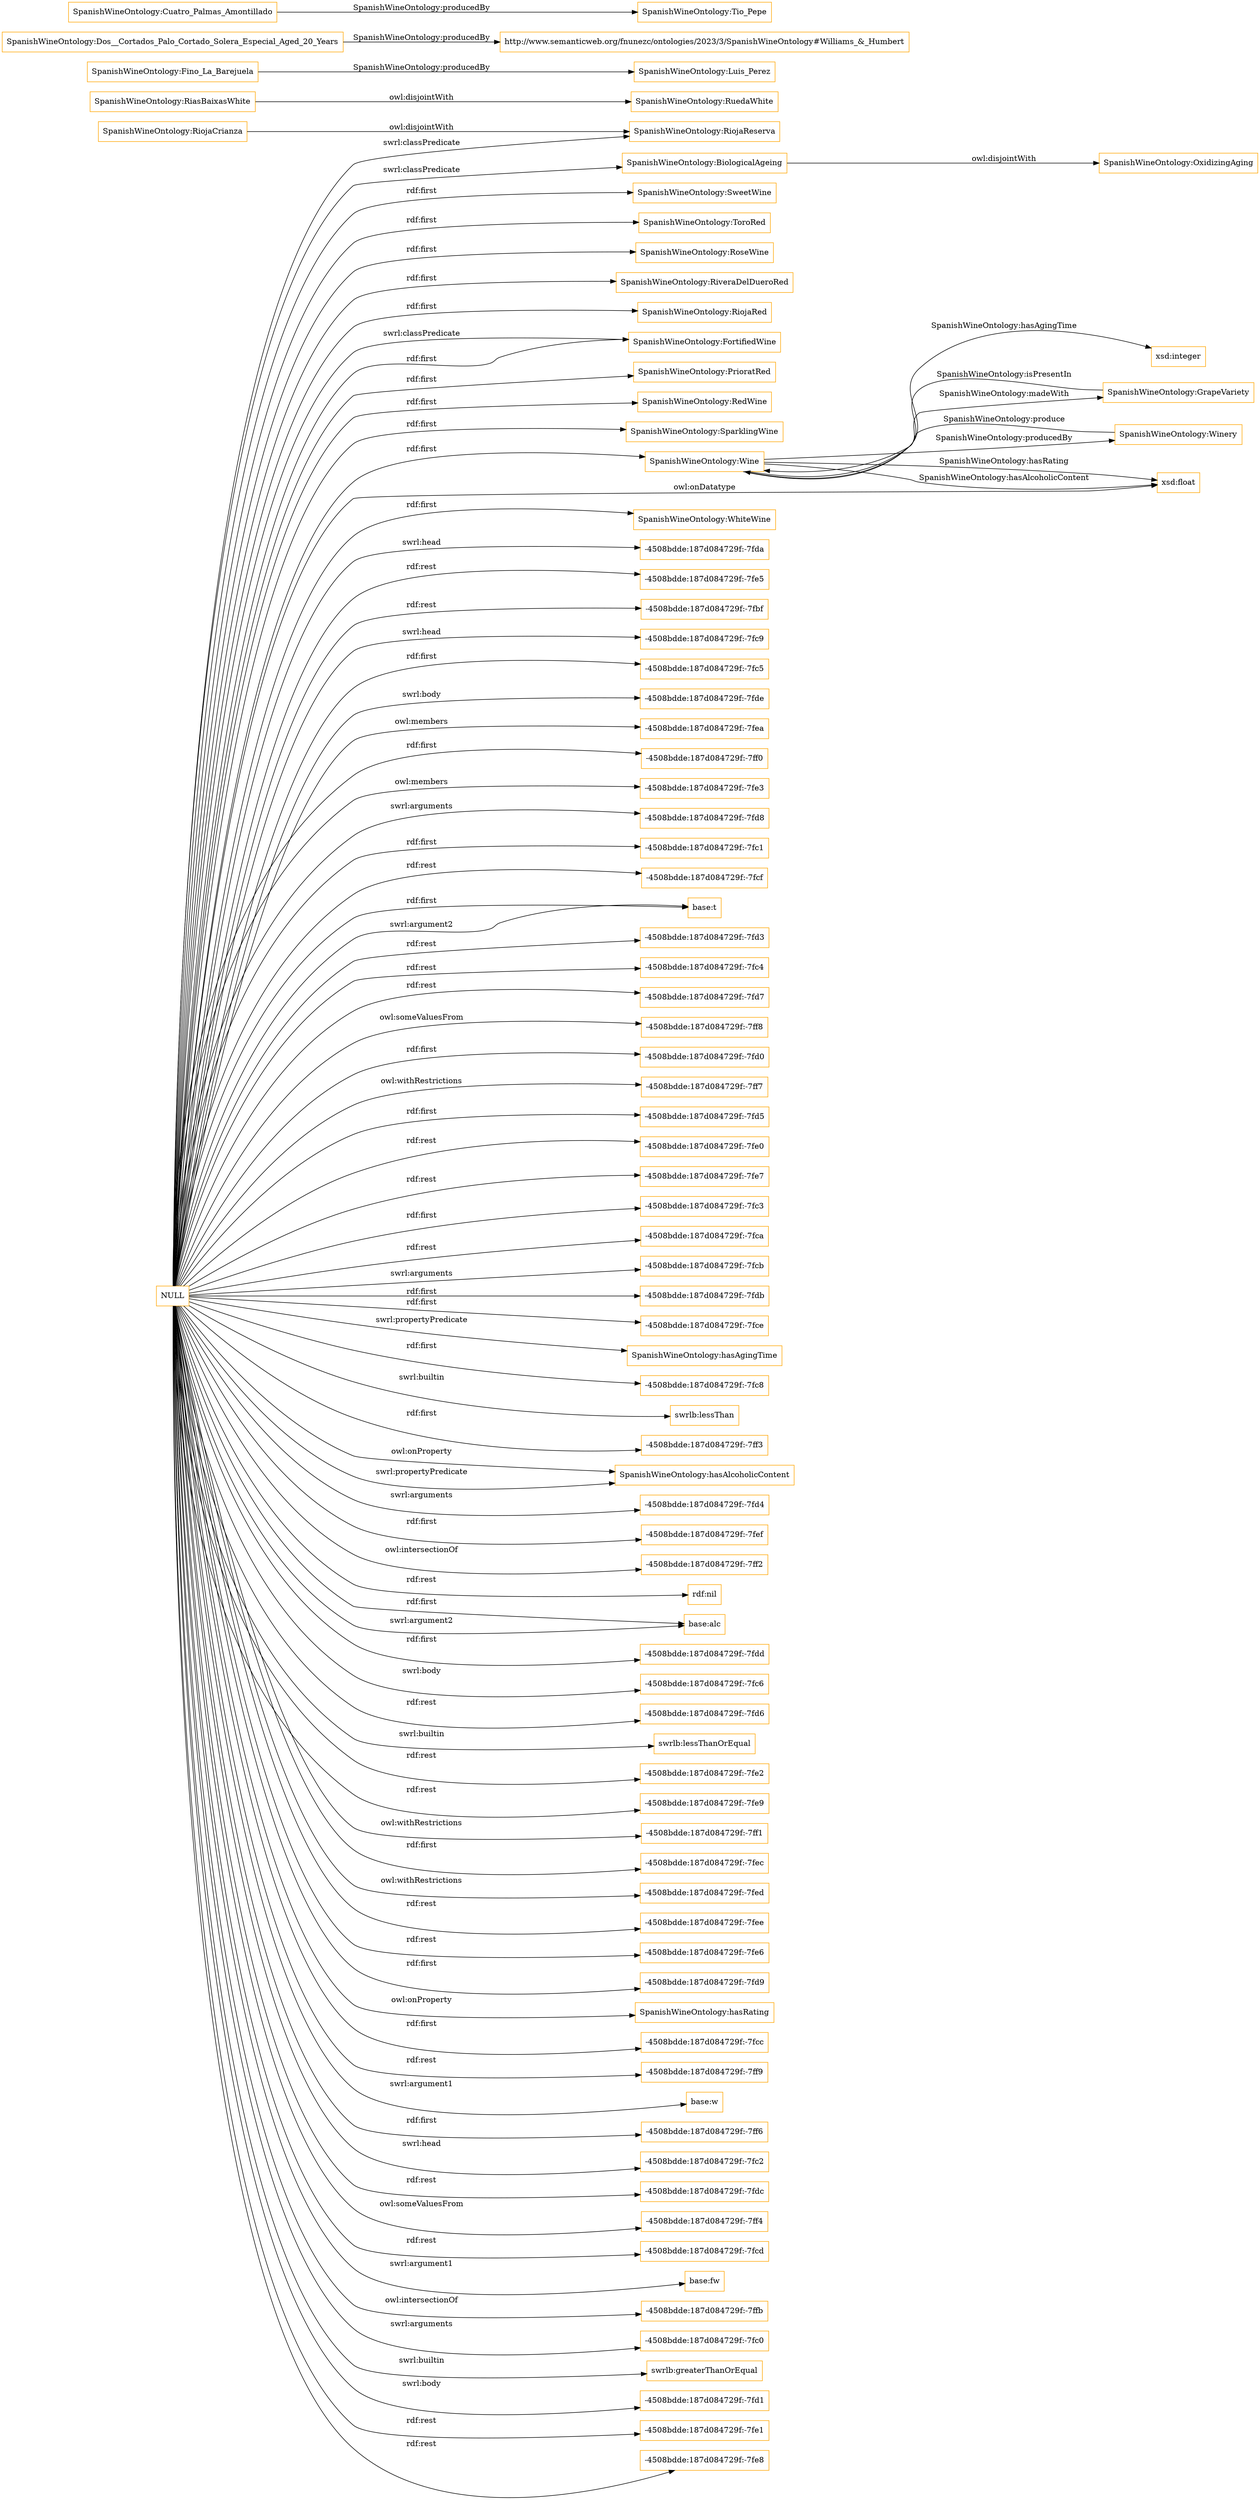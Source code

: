 digraph ar2dtool_diagram { 
rankdir=LR;
size="1501"
node [shape = rectangle, color="orange"]; "SpanishWineOntology:OxidizingAging" "SpanishWineOntology:GrapeVariety" "SpanishWineOntology:RiasBaixasWhite" "SpanishWineOntology:SweetWine" "SpanishWineOntology:ToroRed" "SpanishWineOntology:RoseWine" "SpanishWineOntology:RiveraDelDueroRed" "SpanishWineOntology:RiojaRed" "SpanishWineOntology:RuedaWhite" "SpanishWineOntology:FortifiedWine" "SpanishWineOntology:PrioratRed" "SpanishWineOntology:RedWine" "SpanishWineOntology:SparklingWine" "SpanishWineOntology:Wine" "SpanishWineOntology:RiojaCrianza" "SpanishWineOntology:WhiteWine" "SpanishWineOntology:Winery" "SpanishWineOntology:RiojaReserva" "SpanishWineOntology:BiologicalAgeing" ; /*classes style*/
	"SpanishWineOntology:BiologicalAgeing" -> "SpanishWineOntology:OxidizingAging" [ label = "owl:disjointWith" ];
	"SpanishWineOntology:Fino_La_Barejuela" -> "SpanishWineOntology:Luis_Perez" [ label = "SpanishWineOntology:producedBy" ];
	"SpanishWineOntology:RiojaCrianza" -> "SpanishWineOntology:RiojaReserva" [ label = "owl:disjointWith" ];
	"SpanishWineOntology:RiasBaixasWhite" -> "SpanishWineOntology:RuedaWhite" [ label = "owl:disjointWith" ];
	"SpanishWineOntology:Dos__Cortados_Palo_Cortado_Solera_Especial_Aged_20_Years" -> "http://www.semanticweb.org/fnunezc/ontologies/2023/3/SpanishWineOntology#Williams_&_Humbert" [ label = "SpanishWineOntology:producedBy" ];
	"SpanishWineOntology:Cuatro_Palmas_Amontillado" -> "SpanishWineOntology:Tio_Pepe" [ label = "SpanishWineOntology:producedBy" ];
	"NULL" -> "-4508bdde:187d084729f:-7fe5" [ label = "rdf:rest" ];
	"NULL" -> "-4508bdde:187d084729f:-7fbf" [ label = "rdf:rest" ];
	"NULL" -> "-4508bdde:187d084729f:-7fc9" [ label = "swrl:head" ];
	"NULL" -> "-4508bdde:187d084729f:-7fc5" [ label = "rdf:first" ];
	"NULL" -> "SpanishWineOntology:Wine" [ label = "rdf:first" ];
	"NULL" -> "-4508bdde:187d084729f:-7fde" [ label = "swrl:body" ];
	"NULL" -> "SpanishWineOntology:RoseWine" [ label = "rdf:first" ];
	"NULL" -> "-4508bdde:187d084729f:-7fea" [ label = "owl:members" ];
	"NULL" -> "-4508bdde:187d084729f:-7ff0" [ label = "rdf:first" ];
	"NULL" -> "-4508bdde:187d084729f:-7fe3" [ label = "owl:members" ];
	"NULL" -> "-4508bdde:187d084729f:-7fd8" [ label = "swrl:arguments" ];
	"NULL" -> "-4508bdde:187d084729f:-7fc1" [ label = "rdf:first" ];
	"NULL" -> "-4508bdde:187d084729f:-7fcf" [ label = "rdf:rest" ];
	"NULL" -> "base:t" [ label = "rdf:first" ];
	"NULL" -> "SpanishWineOntology:FortifiedWine" [ label = "swrl:classPredicate" ];
	"NULL" -> "SpanishWineOntology:FortifiedWine" [ label = "rdf:first" ];
	"NULL" -> "-4508bdde:187d084729f:-7fd3" [ label = "rdf:rest" ];
	"NULL" -> "-4508bdde:187d084729f:-7fc4" [ label = "rdf:rest" ];
	"NULL" -> "-4508bdde:187d084729f:-7fd7" [ label = "rdf:rest" ];
	"NULL" -> "-4508bdde:187d084729f:-7ff8" [ label = "owl:someValuesFrom" ];
	"NULL" -> "-4508bdde:187d084729f:-7fd0" [ label = "rdf:first" ];
	"NULL" -> "-4508bdde:187d084729f:-7ff7" [ label = "owl:withRestrictions" ];
	"NULL" -> "SpanishWineOntology:SweetWine" [ label = "rdf:first" ];
	"NULL" -> "-4508bdde:187d084729f:-7fd5" [ label = "rdf:first" ];
	"NULL" -> "-4508bdde:187d084729f:-7fe0" [ label = "rdf:rest" ];
	"NULL" -> "-4508bdde:187d084729f:-7fe7" [ label = "rdf:rest" ];
	"NULL" -> "-4508bdde:187d084729f:-7fc3" [ label = "rdf:first" ];
	"NULL" -> "-4508bdde:187d084729f:-7fca" [ label = "rdf:rest" ];
	"NULL" -> "-4508bdde:187d084729f:-7fcb" [ label = "swrl:arguments" ];
	"NULL" -> "-4508bdde:187d084729f:-7fdb" [ label = "rdf:first" ];
	"NULL" -> "-4508bdde:187d084729f:-7fce" [ label = "rdf:first" ];
	"NULL" -> "base:t" [ label = "swrl:argument2" ];
	"NULL" -> "SpanishWineOntology:hasAgingTime" [ label = "swrl:propertyPredicate" ];
	"NULL" -> "SpanishWineOntology:RedWine" [ label = "rdf:first" ];
	"NULL" -> "-4508bdde:187d084729f:-7fc8" [ label = "rdf:first" ];
	"NULL" -> "xsd:float" [ label = "owl:onDatatype" ];
	"NULL" -> "SpanishWineOntology:SparklingWine" [ label = "rdf:first" ];
	"NULL" -> "swrlb:lessThan" [ label = "swrl:builtin" ];
	"NULL" -> "-4508bdde:187d084729f:-7ff3" [ label = "rdf:first" ];
	"NULL" -> "SpanishWineOntology:RiveraDelDueroRed" [ label = "rdf:first" ];
	"NULL" -> "SpanishWineOntology:hasAlcoholicContent" [ label = "owl:onProperty" ];
	"NULL" -> "-4508bdde:187d084729f:-7fd4" [ label = "swrl:arguments" ];
	"NULL" -> "-4508bdde:187d084729f:-7fef" [ label = "rdf:first" ];
	"NULL" -> "SpanishWineOntology:PrioratRed" [ label = "rdf:first" ];
	"NULL" -> "-4508bdde:187d084729f:-7ff2" [ label = "owl:intersectionOf" ];
	"NULL" -> "rdf:nil" [ label = "rdf:rest" ];
	"NULL" -> "base:alc" [ label = "rdf:first" ];
	"NULL" -> "-4508bdde:187d084729f:-7fdd" [ label = "rdf:first" ];
	"NULL" -> "-4508bdde:187d084729f:-7fc6" [ label = "swrl:body" ];
	"NULL" -> "-4508bdde:187d084729f:-7fd6" [ label = "rdf:rest" ];
	"NULL" -> "SpanishWineOntology:WhiteWine" [ label = "rdf:first" ];
	"NULL" -> "swrlb:lessThanOrEqual" [ label = "swrl:builtin" ];
	"NULL" -> "SpanishWineOntology:RiojaReserva" [ label = "swrl:classPredicate" ];
	"NULL" -> "-4508bdde:187d084729f:-7fe2" [ label = "rdf:rest" ];
	"NULL" -> "-4508bdde:187d084729f:-7fe9" [ label = "rdf:rest" ];
	"NULL" -> "-4508bdde:187d084729f:-7ff1" [ label = "owl:withRestrictions" ];
	"NULL" -> "-4508bdde:187d084729f:-7fec" [ label = "rdf:first" ];
	"NULL" -> "-4508bdde:187d084729f:-7fed" [ label = "owl:withRestrictions" ];
	"NULL" -> "-4508bdde:187d084729f:-7fee" [ label = "rdf:rest" ];
	"NULL" -> "-4508bdde:187d084729f:-7fe6" [ label = "rdf:rest" ];
	"NULL" -> "-4508bdde:187d084729f:-7fd9" [ label = "rdf:first" ];
	"NULL" -> "SpanishWineOntology:hasRating" [ label = "owl:onProperty" ];
	"NULL" -> "-4508bdde:187d084729f:-7fcc" [ label = "rdf:first" ];
	"NULL" -> "-4508bdde:187d084729f:-7ff9" [ label = "rdf:rest" ];
	"NULL" -> "base:w" [ label = "swrl:argument1" ];
	"NULL" -> "-4508bdde:187d084729f:-7ff6" [ label = "rdf:first" ];
	"NULL" -> "-4508bdde:187d084729f:-7fc2" [ label = "swrl:head" ];
	"NULL" -> "-4508bdde:187d084729f:-7fdc" [ label = "rdf:rest" ];
	"NULL" -> "-4508bdde:187d084729f:-7ff4" [ label = "owl:someValuesFrom" ];
	"NULL" -> "base:alc" [ label = "swrl:argument2" ];
	"NULL" -> "-4508bdde:187d084729f:-7fcd" [ label = "rdf:rest" ];
	"NULL" -> "SpanishWineOntology:hasAlcoholicContent" [ label = "swrl:propertyPredicate" ];
	"NULL" -> "base:fw" [ label = "swrl:argument1" ];
	"NULL" -> "-4508bdde:187d084729f:-7ffb" [ label = "owl:intersectionOf" ];
	"NULL" -> "-4508bdde:187d084729f:-7fc0" [ label = "swrl:arguments" ];
	"NULL" -> "swrlb:greaterThanOrEqual" [ label = "swrl:builtin" ];
	"NULL" -> "-4508bdde:187d084729f:-7fd1" [ label = "swrl:body" ];
	"NULL" -> "SpanishWineOntology:ToroRed" [ label = "rdf:first" ];
	"NULL" -> "SpanishWineOntology:BiologicalAgeing" [ label = "swrl:classPredicate" ];
	"NULL" -> "-4508bdde:187d084729f:-7fe1" [ label = "rdf:rest" ];
	"NULL" -> "SpanishWineOntology:RiojaRed" [ label = "rdf:first" ];
	"NULL" -> "-4508bdde:187d084729f:-7fe8" [ label = "rdf:rest" ];
	"NULL" -> "-4508bdde:187d084729f:-7fda" [ label = "swrl:head" ];
	"SpanishWineOntology:Winery" -> "SpanishWineOntology:Wine" [ label = "SpanishWineOntology:produce" ];
	"SpanishWineOntology:Wine" -> "xsd:float" [ label = "SpanishWineOntology:hasAlcoholicContent" ];
	"SpanishWineOntology:Wine" -> "xsd:integer" [ label = "SpanishWineOntology:hasAgingTime" ];
	"SpanishWineOntology:Wine" -> "SpanishWineOntology:GrapeVariety" [ label = "SpanishWineOntology:madeWith" ];
	"SpanishWineOntology:Wine" -> "SpanishWineOntology:Winery" [ label = "SpanishWineOntology:producedBy" ];
	"SpanishWineOntology:Wine" -> "xsd:float" [ label = "SpanishWineOntology:hasRating" ];
	"SpanishWineOntology:GrapeVariety" -> "SpanishWineOntology:Wine" [ label = "SpanishWineOntology:isPresentIn" ];

}
